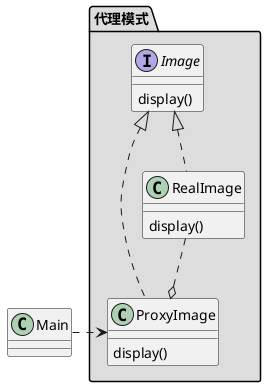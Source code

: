 @startuml
package "代理模式" #DDDDDD {
    interface Image{
        display()
    }

    class RealImage{
        display()
    }

    class ProxyImage{
        display()
    }

    RealImage .up.|>Image
    ProxyImage .up.|>Image
    ProxyImage o.up. RealImage
}

class Main{
}

Main .right.>ProxyImage
@enduml